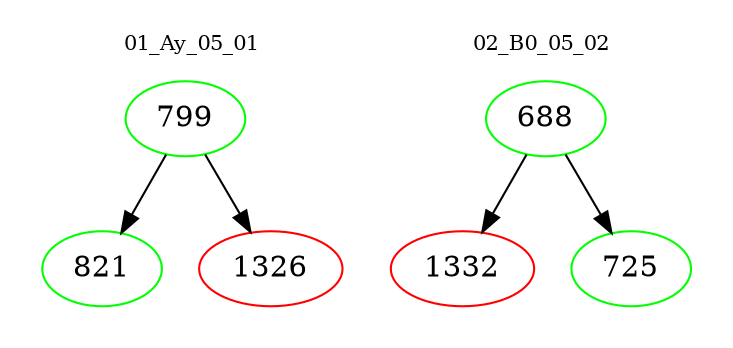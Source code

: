 digraph{
subgraph cluster_0 {
color = white
label = "01_Ay_05_01";
fontsize=10;
T0_799 [label="799", color="green"]
T0_799 -> T0_821 [color="black"]
T0_821 [label="821", color="green"]
T0_799 -> T0_1326 [color="black"]
T0_1326 [label="1326", color="red"]
}
subgraph cluster_1 {
color = white
label = "02_B0_05_02";
fontsize=10;
T1_688 [label="688", color="green"]
T1_688 -> T1_1332 [color="black"]
T1_1332 [label="1332", color="red"]
T1_688 -> T1_725 [color="black"]
T1_725 [label="725", color="green"]
}
}
